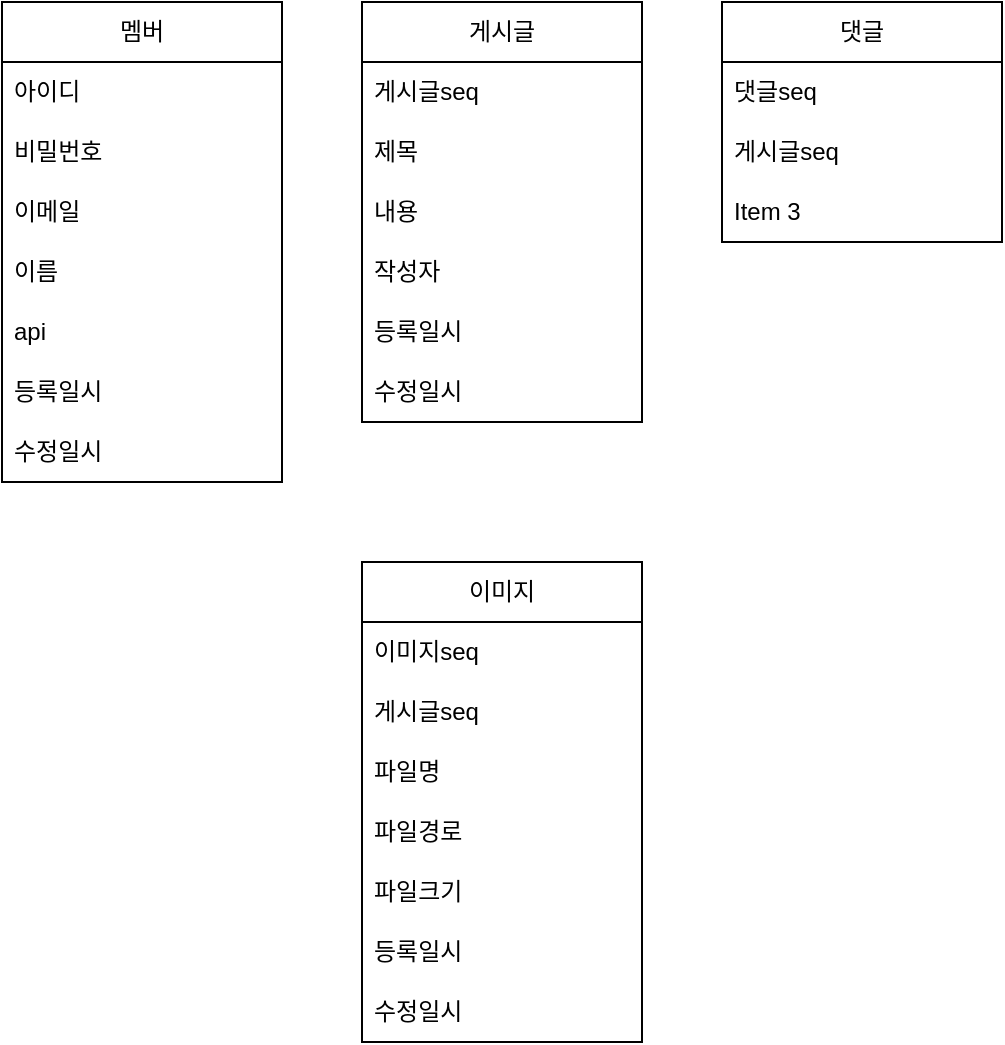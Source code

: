 <mxfile version="23.0.2" type="github">
  <diagram name="페이지-1" id="2DuQdqVIVBDX4o7IVcW_">
    <mxGraphModel dx="1945" dy="897" grid="1" gridSize="10" guides="1" tooltips="1" connect="1" arrows="1" fold="1" page="1" pageScale="1" pageWidth="827" pageHeight="1169" math="0" shadow="0">
      <root>
        <mxCell id="0" />
        <mxCell id="1" parent="0" />
        <mxCell id="RKctJJQrRIoW6dp4YgmE-1" value="멤버" style="swimlane;fontStyle=0;childLayout=stackLayout;horizontal=1;startSize=30;horizontalStack=0;resizeParent=1;resizeParentMax=0;resizeLast=0;collapsible=1;marginBottom=0;whiteSpace=wrap;html=1;" vertex="1" parent="1">
          <mxGeometry x="-570" y="80" width="140" height="240" as="geometry" />
        </mxCell>
        <mxCell id="RKctJJQrRIoW6dp4YgmE-2" value="아이디" style="text;strokeColor=none;fillColor=none;align=left;verticalAlign=middle;spacingLeft=4;spacingRight=4;overflow=hidden;points=[[0,0.5],[1,0.5]];portConstraint=eastwest;rotatable=0;whiteSpace=wrap;html=1;" vertex="1" parent="RKctJJQrRIoW6dp4YgmE-1">
          <mxGeometry y="30" width="140" height="30" as="geometry" />
        </mxCell>
        <mxCell id="RKctJJQrRIoW6dp4YgmE-3" value="비밀번호" style="text;strokeColor=none;fillColor=none;align=left;verticalAlign=middle;spacingLeft=4;spacingRight=4;overflow=hidden;points=[[0,0.5],[1,0.5]];portConstraint=eastwest;rotatable=0;whiteSpace=wrap;html=1;" vertex="1" parent="RKctJJQrRIoW6dp4YgmE-1">
          <mxGeometry y="60" width="140" height="30" as="geometry" />
        </mxCell>
        <mxCell id="RKctJJQrRIoW6dp4YgmE-4" value="이메일" style="text;strokeColor=none;fillColor=none;align=left;verticalAlign=middle;spacingLeft=4;spacingRight=4;overflow=hidden;points=[[0,0.5],[1,0.5]];portConstraint=eastwest;rotatable=0;whiteSpace=wrap;html=1;" vertex="1" parent="RKctJJQrRIoW6dp4YgmE-1">
          <mxGeometry y="90" width="140" height="30" as="geometry" />
        </mxCell>
        <mxCell id="RKctJJQrRIoW6dp4YgmE-10" value="이름" style="text;strokeColor=none;fillColor=none;align=left;verticalAlign=middle;spacingLeft=4;spacingRight=4;overflow=hidden;points=[[0,0.5],[1,0.5]];portConstraint=eastwest;rotatable=0;whiteSpace=wrap;html=1;" vertex="1" parent="RKctJJQrRIoW6dp4YgmE-1">
          <mxGeometry y="120" width="140" height="30" as="geometry" />
        </mxCell>
        <mxCell id="RKctJJQrRIoW6dp4YgmE-9" value="api" style="text;strokeColor=none;fillColor=none;align=left;verticalAlign=middle;spacingLeft=4;spacingRight=4;overflow=hidden;points=[[0,0.5],[1,0.5]];portConstraint=eastwest;rotatable=0;whiteSpace=wrap;html=1;" vertex="1" parent="RKctJJQrRIoW6dp4YgmE-1">
          <mxGeometry y="150" width="140" height="30" as="geometry" />
        </mxCell>
        <mxCell id="RKctJJQrRIoW6dp4YgmE-8" value="등록일시" style="text;strokeColor=none;fillColor=none;align=left;verticalAlign=middle;spacingLeft=4;spacingRight=4;overflow=hidden;points=[[0,0.5],[1,0.5]];portConstraint=eastwest;rotatable=0;whiteSpace=wrap;html=1;" vertex="1" parent="RKctJJQrRIoW6dp4YgmE-1">
          <mxGeometry y="180" width="140" height="30" as="geometry" />
        </mxCell>
        <mxCell id="RKctJJQrRIoW6dp4YgmE-7" value="수정일시" style="text;strokeColor=none;fillColor=none;align=left;verticalAlign=middle;spacingLeft=4;spacingRight=4;overflow=hidden;points=[[0,0.5],[1,0.5]];portConstraint=eastwest;rotatable=0;whiteSpace=wrap;html=1;" vertex="1" parent="RKctJJQrRIoW6dp4YgmE-1">
          <mxGeometry y="210" width="140" height="30" as="geometry" />
        </mxCell>
        <mxCell id="RKctJJQrRIoW6dp4YgmE-11" value="게시글" style="swimlane;fontStyle=0;childLayout=stackLayout;horizontal=1;startSize=30;horizontalStack=0;resizeParent=1;resizeParentMax=0;resizeLast=0;collapsible=1;marginBottom=0;whiteSpace=wrap;html=1;" vertex="1" parent="1">
          <mxGeometry x="-390" y="80" width="140" height="210" as="geometry" />
        </mxCell>
        <mxCell id="RKctJJQrRIoW6dp4YgmE-12" value="게시글seq" style="text;strokeColor=none;fillColor=none;align=left;verticalAlign=middle;spacingLeft=4;spacingRight=4;overflow=hidden;points=[[0,0.5],[1,0.5]];portConstraint=eastwest;rotatable=0;whiteSpace=wrap;html=1;" vertex="1" parent="RKctJJQrRIoW6dp4YgmE-11">
          <mxGeometry y="30" width="140" height="30" as="geometry" />
        </mxCell>
        <mxCell id="RKctJJQrRIoW6dp4YgmE-19" value="제목" style="text;strokeColor=none;fillColor=none;align=left;verticalAlign=middle;spacingLeft=4;spacingRight=4;overflow=hidden;points=[[0,0.5],[1,0.5]];portConstraint=eastwest;rotatable=0;whiteSpace=wrap;html=1;" vertex="1" parent="RKctJJQrRIoW6dp4YgmE-11">
          <mxGeometry y="60" width="140" height="30" as="geometry" />
        </mxCell>
        <mxCell id="RKctJJQrRIoW6dp4YgmE-13" value="내용" style="text;strokeColor=none;fillColor=none;align=left;verticalAlign=middle;spacingLeft=4;spacingRight=4;overflow=hidden;points=[[0,0.5],[1,0.5]];portConstraint=eastwest;rotatable=0;whiteSpace=wrap;html=1;" vertex="1" parent="RKctJJQrRIoW6dp4YgmE-11">
          <mxGeometry y="90" width="140" height="30" as="geometry" />
        </mxCell>
        <mxCell id="RKctJJQrRIoW6dp4YgmE-14" value="작성자" style="text;strokeColor=none;fillColor=none;align=left;verticalAlign=middle;spacingLeft=4;spacingRight=4;overflow=hidden;points=[[0,0.5],[1,0.5]];portConstraint=eastwest;rotatable=0;whiteSpace=wrap;html=1;" vertex="1" parent="RKctJJQrRIoW6dp4YgmE-11">
          <mxGeometry y="120" width="140" height="30" as="geometry" />
        </mxCell>
        <mxCell id="RKctJJQrRIoW6dp4YgmE-21" value="등록일시" style="text;strokeColor=none;fillColor=none;align=left;verticalAlign=middle;spacingLeft=4;spacingRight=4;overflow=hidden;points=[[0,0.5],[1,0.5]];portConstraint=eastwest;rotatable=0;whiteSpace=wrap;html=1;" vertex="1" parent="RKctJJQrRIoW6dp4YgmE-11">
          <mxGeometry y="150" width="140" height="30" as="geometry" />
        </mxCell>
        <mxCell id="RKctJJQrRIoW6dp4YgmE-20" value="수정일시" style="text;strokeColor=none;fillColor=none;align=left;verticalAlign=middle;spacingLeft=4;spacingRight=4;overflow=hidden;points=[[0,0.5],[1,0.5]];portConstraint=eastwest;rotatable=0;whiteSpace=wrap;html=1;" vertex="1" parent="RKctJJQrRIoW6dp4YgmE-11">
          <mxGeometry y="180" width="140" height="30" as="geometry" />
        </mxCell>
        <mxCell id="RKctJJQrRIoW6dp4YgmE-15" value="댓글" style="swimlane;fontStyle=0;childLayout=stackLayout;horizontal=1;startSize=30;horizontalStack=0;resizeParent=1;resizeParentMax=0;resizeLast=0;collapsible=1;marginBottom=0;whiteSpace=wrap;html=1;" vertex="1" parent="1">
          <mxGeometry x="-210" y="80" width="140" height="120" as="geometry" />
        </mxCell>
        <mxCell id="RKctJJQrRIoW6dp4YgmE-16" value="댓글seq" style="text;strokeColor=none;fillColor=none;align=left;verticalAlign=middle;spacingLeft=4;spacingRight=4;overflow=hidden;points=[[0,0.5],[1,0.5]];portConstraint=eastwest;rotatable=0;whiteSpace=wrap;html=1;" vertex="1" parent="RKctJJQrRIoW6dp4YgmE-15">
          <mxGeometry y="30" width="140" height="30" as="geometry" />
        </mxCell>
        <mxCell id="RKctJJQrRIoW6dp4YgmE-17" value="게시글seq" style="text;strokeColor=none;fillColor=none;align=left;verticalAlign=middle;spacingLeft=4;spacingRight=4;overflow=hidden;points=[[0,0.5],[1,0.5]];portConstraint=eastwest;rotatable=0;whiteSpace=wrap;html=1;" vertex="1" parent="RKctJJQrRIoW6dp4YgmE-15">
          <mxGeometry y="60" width="140" height="30" as="geometry" />
        </mxCell>
        <mxCell id="RKctJJQrRIoW6dp4YgmE-18" value="Item 3" style="text;strokeColor=none;fillColor=none;align=left;verticalAlign=middle;spacingLeft=4;spacingRight=4;overflow=hidden;points=[[0,0.5],[1,0.5]];portConstraint=eastwest;rotatable=0;whiteSpace=wrap;html=1;" vertex="1" parent="RKctJJQrRIoW6dp4YgmE-15">
          <mxGeometry y="90" width="140" height="30" as="geometry" />
        </mxCell>
        <mxCell id="RKctJJQrRIoW6dp4YgmE-22" value="이미지" style="swimlane;fontStyle=0;childLayout=stackLayout;horizontal=1;startSize=30;horizontalStack=0;resizeParent=1;resizeParentMax=0;resizeLast=0;collapsible=1;marginBottom=0;whiteSpace=wrap;html=1;" vertex="1" parent="1">
          <mxGeometry x="-390" y="360" width="140" height="240" as="geometry" />
        </mxCell>
        <mxCell id="RKctJJQrRIoW6dp4YgmE-23" value="이미지seq" style="text;strokeColor=none;fillColor=none;align=left;verticalAlign=middle;spacingLeft=4;spacingRight=4;overflow=hidden;points=[[0,0.5],[1,0.5]];portConstraint=eastwest;rotatable=0;whiteSpace=wrap;html=1;" vertex="1" parent="RKctJJQrRIoW6dp4YgmE-22">
          <mxGeometry y="30" width="140" height="30" as="geometry" />
        </mxCell>
        <mxCell id="RKctJJQrRIoW6dp4YgmE-24" value="게시글seq" style="text;strokeColor=none;fillColor=none;align=left;verticalAlign=middle;spacingLeft=4;spacingRight=4;overflow=hidden;points=[[0,0.5],[1,0.5]];portConstraint=eastwest;rotatable=0;whiteSpace=wrap;html=1;" vertex="1" parent="RKctJJQrRIoW6dp4YgmE-22">
          <mxGeometry y="60" width="140" height="30" as="geometry" />
        </mxCell>
        <mxCell id="RKctJJQrRIoW6dp4YgmE-25" value="파일명" style="text;strokeColor=none;fillColor=none;align=left;verticalAlign=middle;spacingLeft=4;spacingRight=4;overflow=hidden;points=[[0,0.5],[1,0.5]];portConstraint=eastwest;rotatable=0;whiteSpace=wrap;html=1;" vertex="1" parent="RKctJJQrRIoW6dp4YgmE-22">
          <mxGeometry y="90" width="140" height="30" as="geometry" />
        </mxCell>
        <mxCell id="RKctJJQrRIoW6dp4YgmE-26" value="파일경로" style="text;strokeColor=none;fillColor=none;align=left;verticalAlign=middle;spacingLeft=4;spacingRight=4;overflow=hidden;points=[[0,0.5],[1,0.5]];portConstraint=eastwest;rotatable=0;whiteSpace=wrap;html=1;" vertex="1" parent="RKctJJQrRIoW6dp4YgmE-22">
          <mxGeometry y="120" width="140" height="30" as="geometry" />
        </mxCell>
        <mxCell id="RKctJJQrRIoW6dp4YgmE-29" value="파일크기" style="text;strokeColor=none;fillColor=none;align=left;verticalAlign=middle;spacingLeft=4;spacingRight=4;overflow=hidden;points=[[0,0.5],[1,0.5]];portConstraint=eastwest;rotatable=0;whiteSpace=wrap;html=1;" vertex="1" parent="RKctJJQrRIoW6dp4YgmE-22">
          <mxGeometry y="150" width="140" height="30" as="geometry" />
        </mxCell>
        <mxCell id="RKctJJQrRIoW6dp4YgmE-27" value="등록일시" style="text;strokeColor=none;fillColor=none;align=left;verticalAlign=middle;spacingLeft=4;spacingRight=4;overflow=hidden;points=[[0,0.5],[1,0.5]];portConstraint=eastwest;rotatable=0;whiteSpace=wrap;html=1;" vertex="1" parent="RKctJJQrRIoW6dp4YgmE-22">
          <mxGeometry y="180" width="140" height="30" as="geometry" />
        </mxCell>
        <mxCell id="RKctJJQrRIoW6dp4YgmE-28" value="수정일시" style="text;strokeColor=none;fillColor=none;align=left;verticalAlign=middle;spacingLeft=4;spacingRight=4;overflow=hidden;points=[[0,0.5],[1,0.5]];portConstraint=eastwest;rotatable=0;whiteSpace=wrap;html=1;" vertex="1" parent="RKctJJQrRIoW6dp4YgmE-22">
          <mxGeometry y="210" width="140" height="30" as="geometry" />
        </mxCell>
      </root>
    </mxGraphModel>
  </diagram>
</mxfile>
